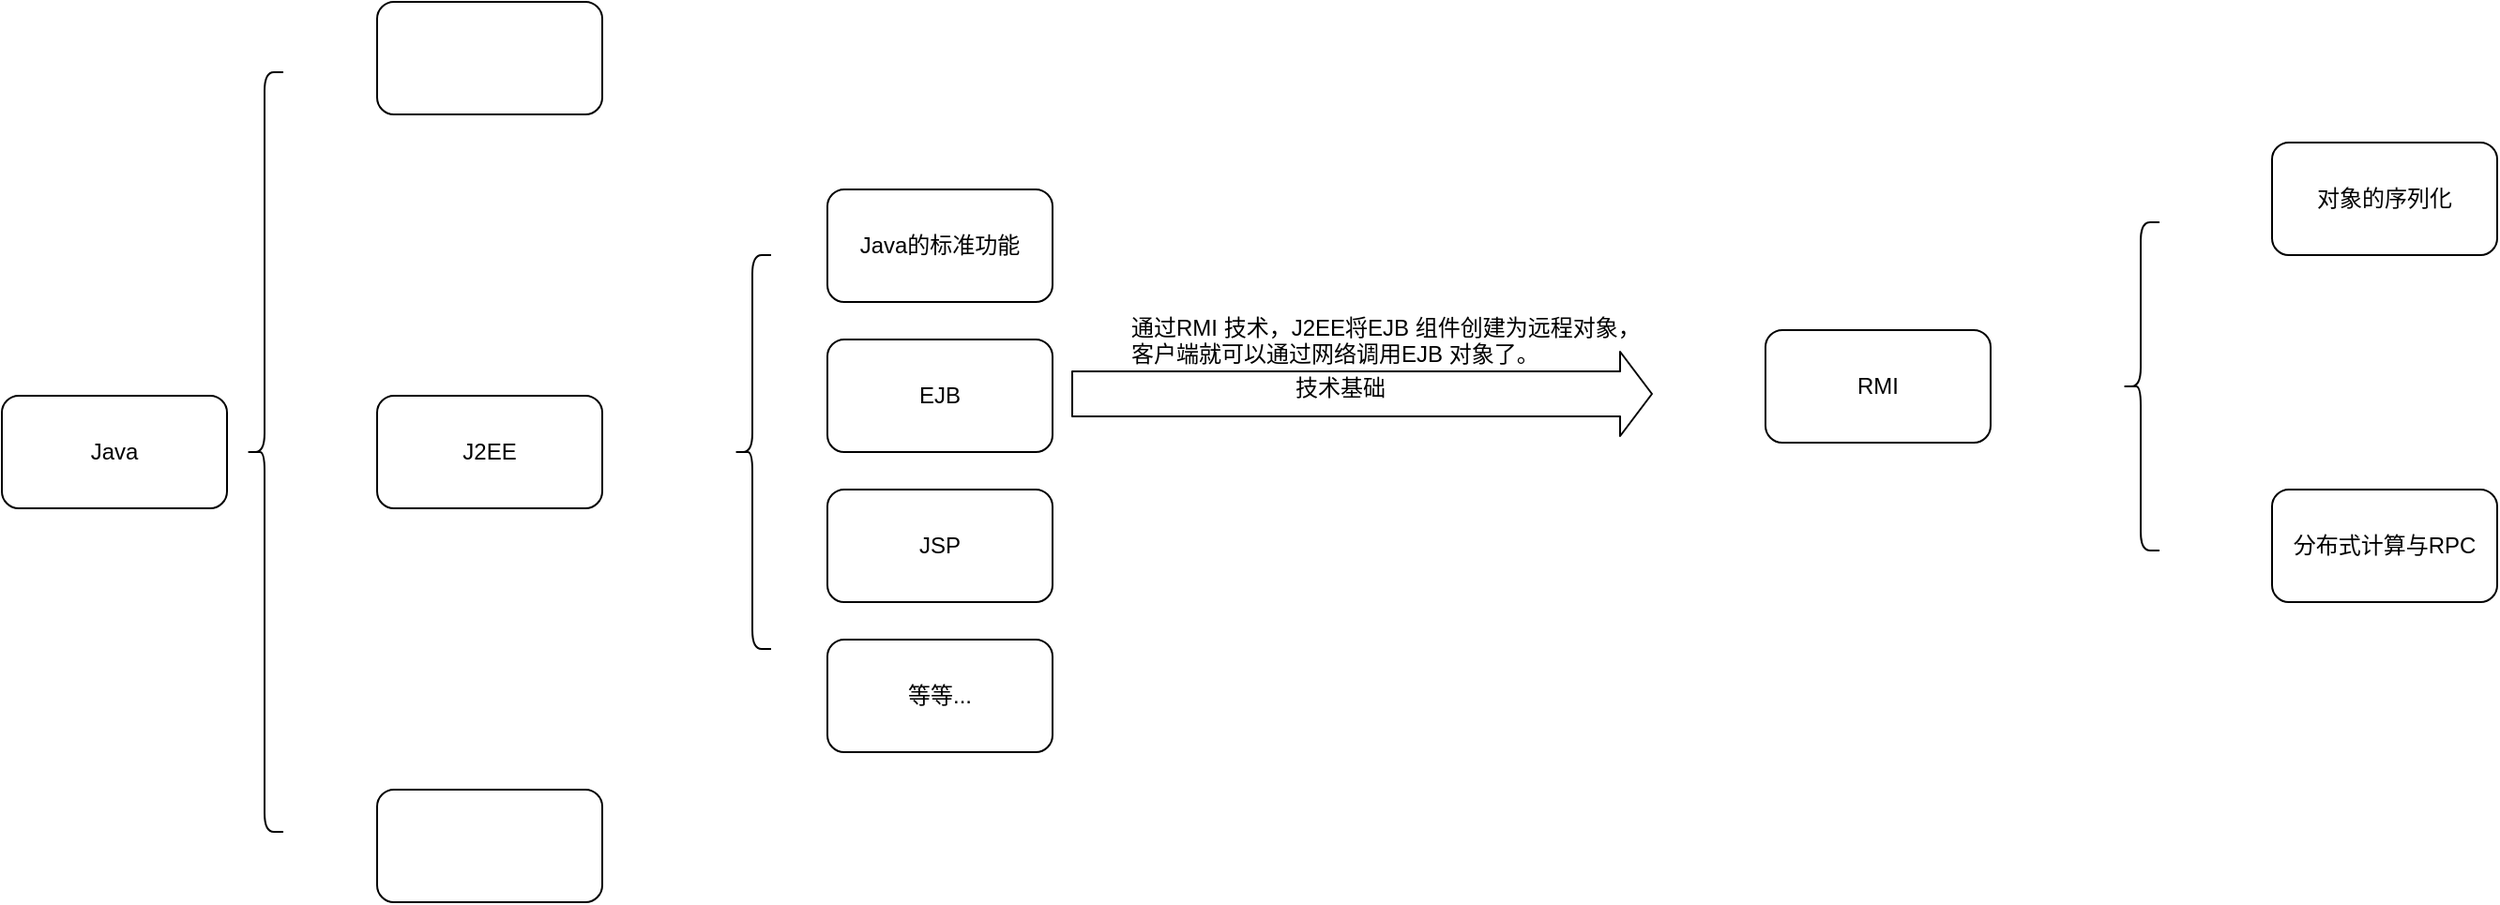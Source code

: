 <mxfile version="12.2.4" pages="1"><diagram id="4jTzcIq0orf7hSFnAwOH" name="Page-1"><mxGraphModel dx="1104" dy="765" grid="1" gridSize="10" guides="1" tooltips="1" connect="1" arrows="1" fold="1" page="1" pageScale="1" pageWidth="827" pageHeight="1169" math="0" shadow="0"><root><mxCell id="0"/><mxCell id="1" parent="0"/><mxCell id="2" value="Java" style="rounded=1;whiteSpace=wrap;html=1;" parent="1" vertex="1"><mxGeometry x="60" y="330" width="120" height="60" as="geometry"/></mxCell><mxCell id="3" value="" style="rounded=1;whiteSpace=wrap;html=1;" parent="1" vertex="1"><mxGeometry x="260" y="120" width="120" height="60" as="geometry"/></mxCell><mxCell id="4" value="J2EE" style="rounded=1;whiteSpace=wrap;html=1;" parent="1" vertex="1"><mxGeometry x="260" y="330" width="120" height="60" as="geometry"/></mxCell><mxCell id="5" value="" style="rounded=1;whiteSpace=wrap;html=1;" parent="1" vertex="1"><mxGeometry x="260" y="540" width="120" height="60" as="geometry"/></mxCell><mxCell id="6" value="" style="shape=curlyBracket;whiteSpace=wrap;html=1;rounded=1;" parent="1" vertex="1"><mxGeometry x="450" y="255" width="20" height="210" as="geometry"/></mxCell><mxCell id="7" value="Java的标准功能" style="rounded=1;whiteSpace=wrap;html=1;" parent="1" vertex="1"><mxGeometry x="500" y="220" width="120" height="60" as="geometry"/></mxCell><mxCell id="8" value="EJB" style="rounded=1;whiteSpace=wrap;html=1;" parent="1" vertex="1"><mxGeometry x="500" y="300" width="120" height="60" as="geometry"/></mxCell><mxCell id="9" value="JSP" style="rounded=1;whiteSpace=wrap;html=1;" parent="1" vertex="1"><mxGeometry x="500" y="380" width="120" height="60" as="geometry"/></mxCell><mxCell id="10" value="等等..." style="rounded=1;whiteSpace=wrap;html=1;" parent="1" vertex="1"><mxGeometry x="500" y="460" width="120" height="60" as="geometry"/></mxCell><mxCell id="11" value="" style="shape=flexArrow;endArrow=classic;html=1;width=24;endSize=5.33;" parent="1" edge="1"><mxGeometry width="50" height="50" relative="1" as="geometry"><mxPoint x="630" y="329" as="sourcePoint"/><mxPoint x="940" y="329" as="targetPoint"/></mxGeometry></mxCell><mxCell id="16" value="技术基础" style="text;html=1;resizable=0;points=[];align=center;verticalAlign=middle;labelBackgroundColor=#ffffff;" parent="11" vertex="1" connectable="0"><mxGeometry x="-0.077" y="3" relative="1" as="geometry"><mxPoint as="offset"/></mxGeometry></mxCell><mxCell id="12" value="" style="shape=curlyBracket;whiteSpace=wrap;html=1;rounded=1;" parent="1" vertex="1"><mxGeometry x="190" y="157.5" width="20" height="405" as="geometry"/></mxCell><mxCell id="15" value="通过RMI 技术，J2EE将EJB 组件创建为远程对象，&lt;br&gt;客户端就可以通过网络调用EJB 对象了。" style="text;html=1;" parent="1" vertex="1"><mxGeometry x="660" y="280" width="260" height="30" as="geometry"/></mxCell><mxCell id="18" value="RMI" style="rounded=1;whiteSpace=wrap;html=1;" parent="1" vertex="1"><mxGeometry x="1000" y="295" width="120" height="60" as="geometry"/></mxCell><mxCell id="19" value="" style="shape=curlyBracket;whiteSpace=wrap;html=1;rounded=1;" parent="1" vertex="1"><mxGeometry x="1190" y="237.5" width="20" height="175" as="geometry"/></mxCell><mxCell id="20" value="对象的序列化" style="rounded=1;whiteSpace=wrap;html=1;" parent="1" vertex="1"><mxGeometry x="1270" y="195" width="120" height="60" as="geometry"/></mxCell><mxCell id="21" value="&lt;div&gt;&lt;span&gt;分布式计算与RPC&lt;/span&gt;&lt;/div&gt;" style="rounded=1;whiteSpace=wrap;html=1;" parent="1" vertex="1"><mxGeometry x="1270" y="380" width="120" height="60" as="geometry"/></mxCell></root></mxGraphModel></diagram></mxfile>